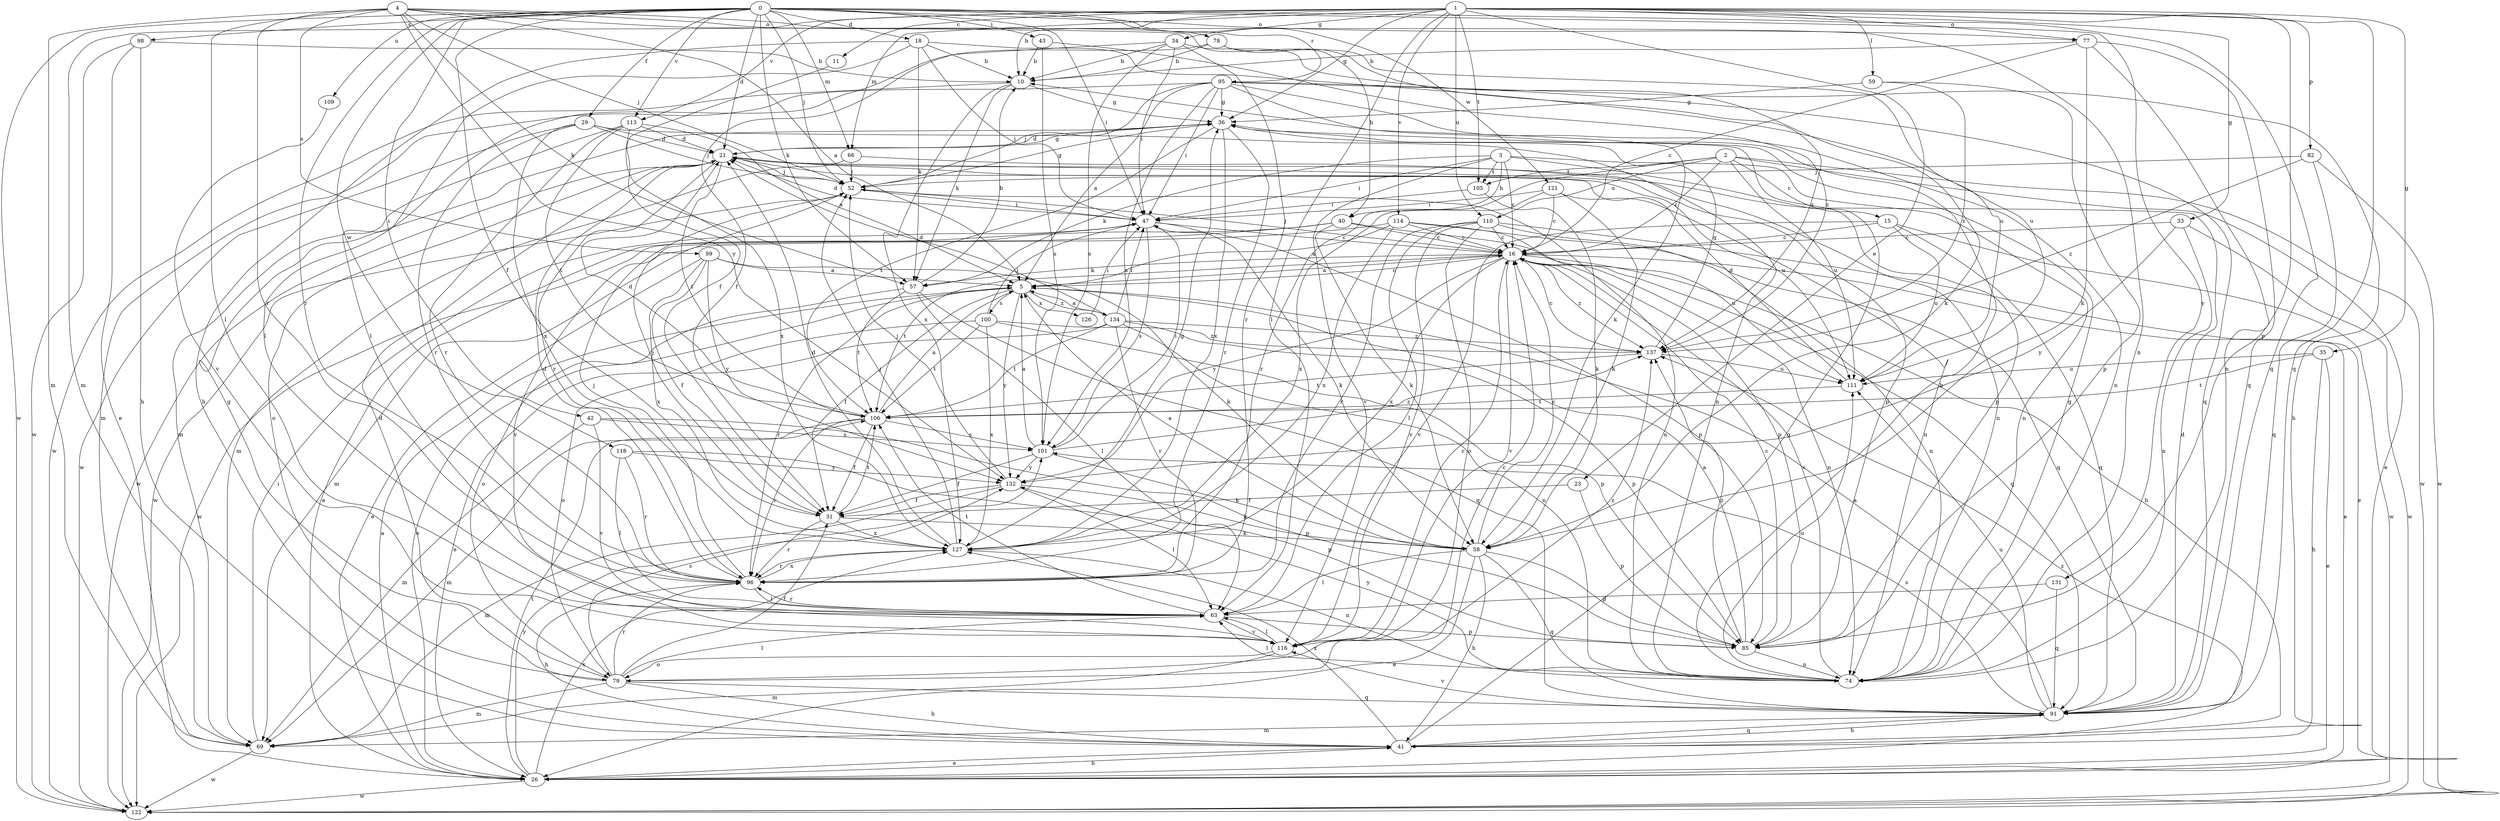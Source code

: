 strict digraph  {
0;
1;
2;
3;
4;
5;
10;
11;
15;
16;
18;
21;
23;
26;
29;
31;
33;
34;
35;
36;
40;
41;
42;
43;
47;
52;
57;
58;
59;
63;
66;
69;
74;
77;
78;
79;
82;
85;
91;
95;
96;
98;
99;
100;
101;
105;
106;
109;
110;
111;
113;
114;
116;
118;
121;
122;
126;
127;
131;
132;
134;
137;
0 -> 18  [label=d];
0 -> 21  [label=d];
0 -> 29  [label=f];
0 -> 31  [label=f];
0 -> 42  [label=i];
0 -> 43  [label=i];
0 -> 47  [label=i];
0 -> 52  [label=j];
0 -> 57  [label=k];
0 -> 66  [label=m];
0 -> 77  [label=o];
0 -> 91  [label=q];
0 -> 95  [label=r];
0 -> 96  [label=r];
0 -> 98  [label=s];
0 -> 109  [label=u];
0 -> 113  [label=v];
0 -> 118  [label=w];
0 -> 121  [label=w];
0 -> 122  [label=w];
0 -> 131  [label=y];
1 -> 10  [label=b];
1 -> 11  [label=c];
1 -> 23  [label=e];
1 -> 33  [label=g];
1 -> 34  [label=g];
1 -> 35  [label=g];
1 -> 36  [label=g];
1 -> 59  [label=l];
1 -> 63  [label=l];
1 -> 66  [label=m];
1 -> 69  [label=m];
1 -> 77  [label=o];
1 -> 82  [label=p];
1 -> 85  [label=p];
1 -> 91  [label=q];
1 -> 105  [label=t];
1 -> 110  [label=u];
1 -> 113  [label=v];
1 -> 114  [label=v];
2 -> 15  [label=c];
2 -> 16  [label=c];
2 -> 26  [label=e];
2 -> 96  [label=r];
2 -> 105  [label=t];
2 -> 110  [label=u];
2 -> 111  [label=u];
2 -> 122  [label=w];
3 -> 16  [label=c];
3 -> 40  [label=h];
3 -> 47  [label=i];
3 -> 57  [label=k];
3 -> 74  [label=n];
3 -> 85  [label=p];
3 -> 105  [label=t];
3 -> 116  [label=v];
4 -> 5  [label=a];
4 -> 40  [label=h];
4 -> 52  [label=j];
4 -> 57  [label=k];
4 -> 63  [label=l];
4 -> 69  [label=m];
4 -> 74  [label=n];
4 -> 78  [label=o];
4 -> 96  [label=r];
4 -> 99  [label=s];
4 -> 132  [label=y];
5 -> 16  [label=c];
5 -> 26  [label=e];
5 -> 31  [label=f];
5 -> 96  [label=r];
5 -> 100  [label=s];
5 -> 126  [label=x];
5 -> 132  [label=y];
5 -> 134  [label=z];
10 -> 36  [label=g];
10 -> 57  [label=k];
10 -> 122  [label=w];
10 -> 127  [label=x];
11 -> 31  [label=f];
15 -> 16  [label=c];
15 -> 91  [label=q];
15 -> 111  [label=u];
15 -> 116  [label=v];
15 -> 122  [label=w];
16 -> 5  [label=a];
16 -> 26  [label=e];
16 -> 41  [label=h];
16 -> 52  [label=j];
16 -> 57  [label=k];
16 -> 74  [label=n];
16 -> 91  [label=q];
16 -> 106  [label=t];
16 -> 116  [label=v];
16 -> 127  [label=x];
16 -> 132  [label=y];
16 -> 137  [label=z];
18 -> 10  [label=b];
18 -> 41  [label=h];
18 -> 47  [label=i];
18 -> 57  [label=k];
18 -> 63  [label=l];
18 -> 111  [label=u];
21 -> 36  [label=g];
21 -> 52  [label=j];
21 -> 79  [label=o];
21 -> 85  [label=p];
21 -> 96  [label=r];
21 -> 106  [label=t];
21 -> 111  [label=u];
21 -> 122  [label=w];
23 -> 31  [label=f];
23 -> 85  [label=p];
26 -> 5  [label=a];
26 -> 41  [label=h];
26 -> 106  [label=t];
26 -> 122  [label=w];
26 -> 127  [label=x];
26 -> 132  [label=y];
26 -> 137  [label=z];
29 -> 21  [label=d];
29 -> 52  [label=j];
29 -> 74  [label=n];
29 -> 96  [label=r];
29 -> 122  [label=w];
29 -> 127  [label=x];
31 -> 52  [label=j];
31 -> 58  [label=k];
31 -> 96  [label=r];
31 -> 106  [label=t];
31 -> 127  [label=x];
33 -> 16  [label=c];
33 -> 74  [label=n];
33 -> 122  [label=w];
33 -> 132  [label=y];
34 -> 10  [label=b];
34 -> 31  [label=f];
34 -> 47  [label=i];
34 -> 58  [label=k];
34 -> 96  [label=r];
34 -> 101  [label=s];
35 -> 26  [label=e];
35 -> 41  [label=h];
35 -> 106  [label=t];
35 -> 111  [label=u];
36 -> 21  [label=d];
36 -> 96  [label=r];
36 -> 106  [label=t];
36 -> 127  [label=x];
40 -> 16  [label=c];
40 -> 58  [label=k];
40 -> 111  [label=u];
40 -> 116  [label=v];
40 -> 122  [label=w];
41 -> 26  [label=e];
41 -> 36  [label=g];
41 -> 91  [label=q];
41 -> 127  [label=x];
42 -> 69  [label=m];
42 -> 85  [label=p];
42 -> 101  [label=s];
42 -> 116  [label=v];
43 -> 10  [label=b];
43 -> 101  [label=s];
43 -> 137  [label=z];
47 -> 16  [label=c];
47 -> 21  [label=d];
47 -> 26  [label=e];
47 -> 58  [label=k];
47 -> 85  [label=p];
47 -> 101  [label=s];
52 -> 36  [label=g];
52 -> 47  [label=i];
52 -> 74  [label=n];
52 -> 122  [label=w];
57 -> 10  [label=b];
57 -> 63  [label=l];
57 -> 79  [label=o];
57 -> 91  [label=q];
57 -> 106  [label=t];
58 -> 5  [label=a];
58 -> 16  [label=c];
58 -> 26  [label=e];
58 -> 41  [label=h];
58 -> 63  [label=l];
58 -> 85  [label=p];
58 -> 91  [label=q];
59 -> 36  [label=g];
59 -> 85  [label=p];
59 -> 137  [label=z];
63 -> 85  [label=p];
63 -> 96  [label=r];
63 -> 106  [label=t];
63 -> 116  [label=v];
66 -> 52  [label=j];
66 -> 69  [label=m];
66 -> 74  [label=n];
69 -> 47  [label=i];
69 -> 122  [label=w];
74 -> 10  [label=b];
74 -> 16  [label=c];
74 -> 36  [label=g];
74 -> 63  [label=l];
74 -> 111  [label=u];
74 -> 132  [label=y];
77 -> 10  [label=b];
77 -> 16  [label=c];
77 -> 58  [label=k];
77 -> 74  [label=n];
77 -> 91  [label=q];
78 -> 10  [label=b];
78 -> 63  [label=l];
78 -> 111  [label=u];
78 -> 137  [label=z];
79 -> 16  [label=c];
79 -> 21  [label=d];
79 -> 31  [label=f];
79 -> 36  [label=g];
79 -> 41  [label=h];
79 -> 63  [label=l];
79 -> 69  [label=m];
79 -> 91  [label=q];
79 -> 96  [label=r];
79 -> 101  [label=s];
82 -> 52  [label=j];
82 -> 91  [label=q];
82 -> 122  [label=w];
82 -> 137  [label=z];
85 -> 5  [label=a];
85 -> 16  [label=c];
85 -> 74  [label=n];
85 -> 137  [label=z];
91 -> 5  [label=a];
91 -> 21  [label=d];
91 -> 41  [label=h];
91 -> 69  [label=m];
91 -> 101  [label=s];
91 -> 111  [label=u];
91 -> 116  [label=v];
95 -> 5  [label=a];
95 -> 36  [label=g];
95 -> 41  [label=h];
95 -> 47  [label=i];
95 -> 52  [label=j];
95 -> 58  [label=k];
95 -> 69  [label=m];
95 -> 74  [label=n];
95 -> 91  [label=q];
95 -> 101  [label=s];
96 -> 21  [label=d];
96 -> 41  [label=h];
96 -> 52  [label=j];
96 -> 63  [label=l];
96 -> 127  [label=x];
98 -> 10  [label=b];
98 -> 26  [label=e];
98 -> 41  [label=h];
98 -> 122  [label=w];
99 -> 5  [label=a];
99 -> 26  [label=e];
99 -> 31  [label=f];
99 -> 58  [label=k];
99 -> 127  [label=x];
99 -> 132  [label=y];
100 -> 47  [label=i];
100 -> 79  [label=o];
100 -> 85  [label=p];
100 -> 106  [label=t];
100 -> 127  [label=x];
100 -> 137  [label=z];
101 -> 5  [label=a];
101 -> 31  [label=f];
101 -> 47  [label=i];
101 -> 58  [label=k];
101 -> 132  [label=y];
101 -> 137  [label=z];
105 -> 47  [label=i];
105 -> 58  [label=k];
106 -> 5  [label=a];
106 -> 21  [label=d];
106 -> 31  [label=f];
106 -> 69  [label=m];
106 -> 96  [label=r];
106 -> 101  [label=s];
109 -> 116  [label=v];
110 -> 16  [label=c];
110 -> 26  [label=e];
110 -> 63  [label=l];
110 -> 74  [label=n];
110 -> 79  [label=o];
110 -> 96  [label=r];
110 -> 116  [label=v];
111 -> 21  [label=d];
111 -> 106  [label=t];
113 -> 5  [label=a];
113 -> 21  [label=d];
113 -> 69  [label=m];
113 -> 96  [label=r];
113 -> 106  [label=t];
113 -> 127  [label=x];
114 -> 5  [label=a];
114 -> 16  [label=c];
114 -> 69  [label=m];
114 -> 85  [label=p];
114 -> 91  [label=q];
114 -> 127  [label=x];
116 -> 16  [label=c];
116 -> 63  [label=l];
116 -> 69  [label=m];
116 -> 79  [label=o];
116 -> 137  [label=z];
118 -> 63  [label=l];
118 -> 85  [label=p];
118 -> 96  [label=r];
118 -> 132  [label=y];
121 -> 16  [label=c];
121 -> 47  [label=i];
121 -> 58  [label=k];
121 -> 74  [label=n];
121 -> 127  [label=x];
126 -> 47  [label=i];
127 -> 21  [label=d];
127 -> 36  [label=g];
127 -> 52  [label=j];
127 -> 74  [label=n];
127 -> 96  [label=r];
131 -> 63  [label=l];
131 -> 91  [label=q];
132 -> 31  [label=f];
132 -> 52  [label=j];
132 -> 58  [label=k];
132 -> 63  [label=l];
132 -> 69  [label=m];
134 -> 5  [label=a];
134 -> 21  [label=d];
134 -> 26  [label=e];
134 -> 47  [label=i];
134 -> 74  [label=n];
134 -> 85  [label=p];
134 -> 96  [label=r];
134 -> 106  [label=t];
134 -> 137  [label=z];
137 -> 16  [label=c];
137 -> 36  [label=g];
137 -> 106  [label=t];
137 -> 111  [label=u];
}
